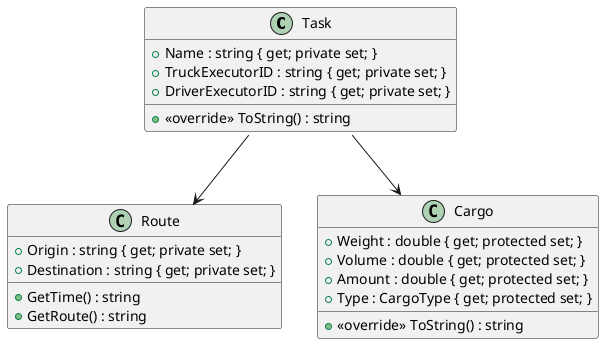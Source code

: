 @startuml
class Task {
    + Name : string { get; private set; }
    + TruckExecutorID : string { get; private set; }
    + DriverExecutorID : string { get; private set; }
    + <<override>> ToString() : string
}
Task::Route --> Route
Task::Cargo --> Cargo

class Cargo {
    + Weight : double { get; protected set; }
    + Volume : double { get; protected set; }
    + Amount : double { get; protected set; }
    + Type : CargoType { get; protected set; }
    + <<override>> ToString() : string
}

class Route {
    + Origin : string { get; private set; }
    + Destination : string { get; private set; }
    + GetTime() : string
    + GetRoute() : string
}
@enduml
